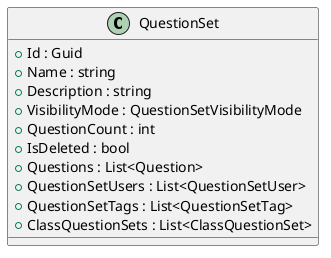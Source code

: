 @startuml
class QuestionSet {
    + Id : Guid
    + Name : string
    + Description : string
    + VisibilityMode : QuestionSetVisibilityMode
    + QuestionCount : int
    + IsDeleted : bool
    + Questions : List<Question>
    + QuestionSetUsers : List<QuestionSetUser>
    + QuestionSetTags : List<QuestionSetTag>
    + ClassQuestionSets : List<ClassQuestionSet>
}
@enduml 